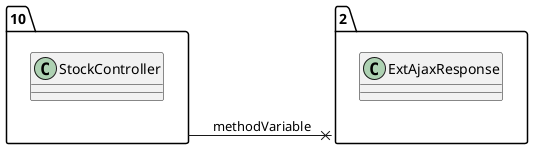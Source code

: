 @startuml 
allow_mixing
left to right direction
package "10"{
class StockController

}
package "2"{
class ExtAjaxResponse

}
"10" --x "2":methodVariable
@enduml